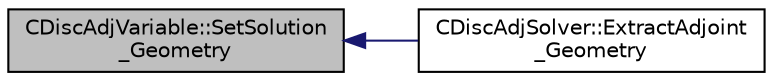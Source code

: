 digraph "CDiscAdjVariable::SetSolution_Geometry"
{
  edge [fontname="Helvetica",fontsize="10",labelfontname="Helvetica",labelfontsize="10"];
  node [fontname="Helvetica",fontsize="10",shape=record];
  rankdir="LR";
  Node77 [label="CDiscAdjVariable::SetSolution\l_Geometry",height=0.2,width=0.4,color="black", fillcolor="grey75", style="filled", fontcolor="black"];
  Node77 -> Node78 [dir="back",color="midnightblue",fontsize="10",style="solid",fontname="Helvetica"];
  Node78 [label="CDiscAdjSolver::ExtractAdjoint\l_Geometry",height=0.2,width=0.4,color="black", fillcolor="white", style="filled",URL="$class_c_disc_adj_solver.html#acd0d337e81eccf487ab7efafedced3b6",tooltip="A virtual member. "];
}
